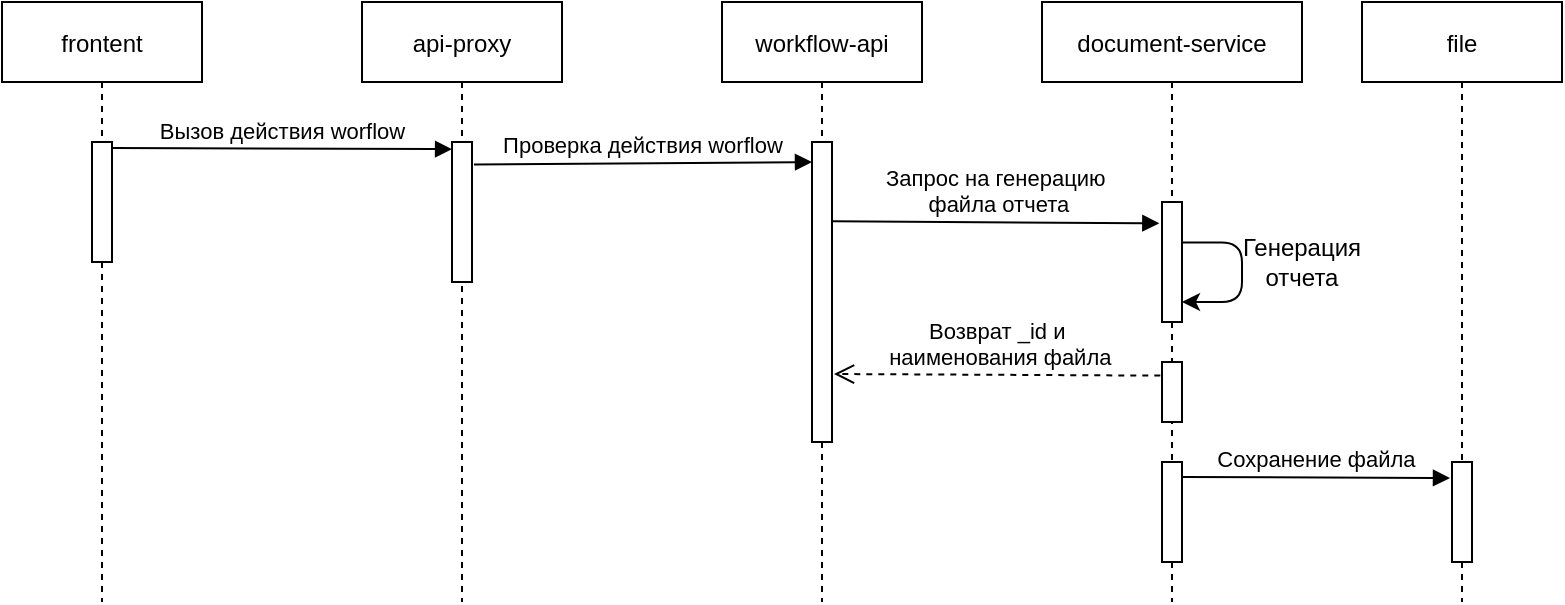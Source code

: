 <mxfile version="21.7.5" type="github">
  <diagram name="Страница — 1" id="BGPAjNNVndj-kQ1KO1jv">
    <mxGraphModel dx="1647" dy="897" grid="1" gridSize="10" guides="1" tooltips="1" connect="1" arrows="1" fold="1" page="1" pageScale="1" pageWidth="827" pageHeight="1169" math="0" shadow="0">
      <root>
        <mxCell id="0" />
        <mxCell id="1" parent="0" />
        <mxCell id="Uio4sbLsjdxZV2xgk2sI-1" value="frontent" style="shape=umlLifeline;perimeter=lifelinePerimeter;container=1;collapsible=0;recursiveResize=0;rounded=0;shadow=0;strokeWidth=1;" vertex="1" parent="1">
          <mxGeometry x="24" y="30" width="100" height="300" as="geometry" />
        </mxCell>
        <mxCell id="Uio4sbLsjdxZV2xgk2sI-2" value="" style="points=[];perimeter=orthogonalPerimeter;rounded=0;shadow=0;strokeWidth=1;" vertex="1" parent="Uio4sbLsjdxZV2xgk2sI-1">
          <mxGeometry x="45" y="70" width="10" height="60" as="geometry" />
        </mxCell>
        <mxCell id="Uio4sbLsjdxZV2xgk2sI-3" value="api-proxy" style="shape=umlLifeline;perimeter=lifelinePerimeter;container=1;collapsible=0;recursiveResize=0;rounded=0;shadow=0;strokeWidth=1;" vertex="1" parent="1">
          <mxGeometry x="204" y="30" width="100" height="300" as="geometry" />
        </mxCell>
        <mxCell id="Uio4sbLsjdxZV2xgk2sI-4" value="" style="points=[];perimeter=orthogonalPerimeter;rounded=0;shadow=0;strokeWidth=1;" vertex="1" parent="Uio4sbLsjdxZV2xgk2sI-3">
          <mxGeometry x="45" y="70" width="10" height="70" as="geometry" />
        </mxCell>
        <mxCell id="Uio4sbLsjdxZV2xgk2sI-5" value="workflow-api" style="shape=umlLifeline;perimeter=lifelinePerimeter;container=1;collapsible=0;recursiveResize=0;rounded=0;shadow=0;strokeWidth=1;" vertex="1" parent="1">
          <mxGeometry x="384" y="30" width="100" height="300" as="geometry" />
        </mxCell>
        <mxCell id="Uio4sbLsjdxZV2xgk2sI-6" value="" style="points=[];perimeter=orthogonalPerimeter;rounded=0;shadow=0;strokeWidth=1;" vertex="1" parent="Uio4sbLsjdxZV2xgk2sI-5">
          <mxGeometry x="45" y="70" width="10" height="150" as="geometry" />
        </mxCell>
        <mxCell id="Uio4sbLsjdxZV2xgk2sI-7" value="document-service" style="shape=umlLifeline;perimeter=lifelinePerimeter;container=1;collapsible=0;recursiveResize=0;rounded=0;shadow=0;strokeWidth=1;" vertex="1" parent="1">
          <mxGeometry x="544" y="30" width="130" height="300" as="geometry" />
        </mxCell>
        <mxCell id="Uio4sbLsjdxZV2xgk2sI-8" value="" style="points=[];perimeter=orthogonalPerimeter;rounded=0;shadow=0;strokeWidth=1;" vertex="1" parent="Uio4sbLsjdxZV2xgk2sI-7">
          <mxGeometry x="60" y="100" width="10" height="60" as="geometry" />
        </mxCell>
        <mxCell id="Uio4sbLsjdxZV2xgk2sI-9" value="" style="edgeStyle=elbowEdgeStyle;elbow=horizontal;endArrow=classic;html=1;exitX=1.039;exitY=0.003;exitDx=0;exitDy=0;exitPerimeter=0;" edge="1" parent="Uio4sbLsjdxZV2xgk2sI-7">
          <mxGeometry width="50" height="50" relative="1" as="geometry">
            <mxPoint x="70.39" y="120.24" as="sourcePoint" />
            <mxPoint x="70" y="150" as="targetPoint" />
            <Array as="points">
              <mxPoint x="100" y="150" />
              <mxPoint x="100" y="119" />
            </Array>
          </mxGeometry>
        </mxCell>
        <mxCell id="Uio4sbLsjdxZV2xgk2sI-10" value="" style="points=[];perimeter=orthogonalPerimeter;rounded=0;shadow=0;strokeWidth=1;" vertex="1" parent="Uio4sbLsjdxZV2xgk2sI-7">
          <mxGeometry x="60" y="180" width="10" height="30" as="geometry" />
        </mxCell>
        <mxCell id="Uio4sbLsjdxZV2xgk2sI-11" value="" style="points=[];perimeter=orthogonalPerimeter;rounded=0;shadow=0;strokeWidth=1;" vertex="1" parent="Uio4sbLsjdxZV2xgk2sI-7">
          <mxGeometry x="60" y="230" width="10" height="50" as="geometry" />
        </mxCell>
        <mxCell id="Uio4sbLsjdxZV2xgk2sI-12" value="file" style="shape=umlLifeline;perimeter=lifelinePerimeter;container=1;collapsible=0;recursiveResize=0;rounded=0;shadow=0;strokeWidth=1;" vertex="1" parent="1">
          <mxGeometry x="704" y="30" width="100" height="300" as="geometry" />
        </mxCell>
        <mxCell id="Uio4sbLsjdxZV2xgk2sI-13" value="" style="points=[];perimeter=orthogonalPerimeter;rounded=0;shadow=0;strokeWidth=1;" vertex="1" parent="Uio4sbLsjdxZV2xgk2sI-12">
          <mxGeometry x="45" y="230" width="10" height="50" as="geometry" />
        </mxCell>
        <mxCell id="Uio4sbLsjdxZV2xgk2sI-14" value="Вызов действия worflow" style="verticalAlign=bottom;endArrow=block;entryX=0.005;entryY=0.051;shadow=0;strokeWidth=1;entryDx=0;entryDy=0;entryPerimeter=0;exitX=1.028;exitY=0.051;exitDx=0;exitDy=0;exitPerimeter=0;" edge="1" parent="1" source="Uio4sbLsjdxZV2xgk2sI-2" target="Uio4sbLsjdxZV2xgk2sI-4">
          <mxGeometry relative="1" as="geometry">
            <mxPoint x="84" y="110" as="sourcePoint" />
            <mxPoint x="244" y="110.0" as="targetPoint" />
          </mxGeometry>
        </mxCell>
        <mxCell id="Uio4sbLsjdxZV2xgk2sI-15" value="Проверка действия worflow" style="verticalAlign=bottom;endArrow=block;shadow=0;strokeWidth=1;exitX=1.098;exitY=0.16;exitDx=0;exitDy=0;exitPerimeter=0;entryX=0;entryY=0.067;entryDx=0;entryDy=0;entryPerimeter=0;" edge="1" parent="1" source="Uio4sbLsjdxZV2xgk2sI-4" target="Uio4sbLsjdxZV2xgk2sI-6">
          <mxGeometry relative="1" as="geometry">
            <mxPoint x="264" y="130.0" as="sourcePoint" />
            <mxPoint x="424" y="111" as="targetPoint" />
          </mxGeometry>
        </mxCell>
        <mxCell id="Uio4sbLsjdxZV2xgk2sI-16" value="Запрос на генерацию&#xa; файла отчета" style="verticalAlign=bottom;endArrow=block;shadow=0;strokeWidth=1;exitX=1.041;exitY=0.264;exitDx=0;exitDy=0;exitPerimeter=0;entryX=-0.133;entryY=0.178;entryDx=0;entryDy=0;entryPerimeter=0;" edge="1" parent="1" source="Uio4sbLsjdxZV2xgk2sI-6" target="Uio4sbLsjdxZV2xgk2sI-8">
          <mxGeometry relative="1" as="geometry">
            <mxPoint x="444" y="150" as="sourcePoint" />
            <mxPoint x="604" y="150" as="targetPoint" />
          </mxGeometry>
        </mxCell>
        <mxCell id="Uio4sbLsjdxZV2xgk2sI-17" value="Генерация отчета" style="text;html=1;strokeColor=none;fillColor=none;align=center;verticalAlign=middle;whiteSpace=wrap;rounded=0;" vertex="1" parent="1">
          <mxGeometry x="654" y="150" width="40" height="20" as="geometry" />
        </mxCell>
        <mxCell id="Uio4sbLsjdxZV2xgk2sI-18" value="Сохранение файла" style="verticalAlign=bottom;endArrow=block;shadow=0;strokeWidth=1;exitX=1.021;exitY=0.149;exitDx=0;exitDy=0;exitPerimeter=0;" edge="1" parent="1" source="Uio4sbLsjdxZV2xgk2sI-11">
          <mxGeometry relative="1" as="geometry">
            <mxPoint x="614" y="220" as="sourcePoint" />
            <mxPoint x="748" y="268" as="targetPoint" />
          </mxGeometry>
        </mxCell>
        <mxCell id="Uio4sbLsjdxZV2xgk2sI-19" value="Возврат _id и&#xa; наименования файла" style="verticalAlign=bottom;endArrow=open;dashed=1;endSize=8;shadow=0;strokeWidth=1;exitX=-0.085;exitY=0.227;exitDx=0;exitDy=0;exitPerimeter=0;" edge="1" parent="1" source="Uio4sbLsjdxZV2xgk2sI-10">
          <mxGeometry relative="1" as="geometry">
            <mxPoint x="440" y="216.0" as="targetPoint" />
            <mxPoint x="604" y="230" as="sourcePoint" />
          </mxGeometry>
        </mxCell>
      </root>
    </mxGraphModel>
  </diagram>
</mxfile>
